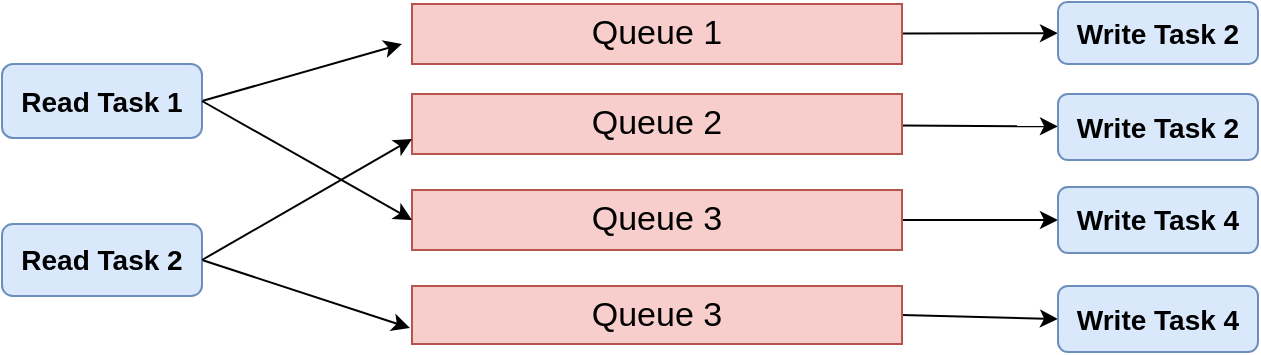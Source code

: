 <mxfile>
    <diagram id="_BjMg4p5x31hL4Gv-87s" name="第 1 页">
        <mxGraphModel dx="728" dy="412" grid="0" gridSize="10" guides="1" tooltips="1" connect="1" arrows="1" fold="1" page="1" pageScale="1" pageWidth="900" pageHeight="900" background="none" math="0" shadow="0">
            <root>
                <mxCell id="0"/>
                <mxCell id="1" parent="0"/>
                <mxCell id="13" style="edgeStyle=none;html=1;exitX=1;exitY=0.5;exitDx=0;exitDy=0;fontSize=17;" parent="1" source="7" edge="1">
                    <mxGeometry relative="1" as="geometry">
                        <mxPoint x="260" y="150" as="targetPoint"/>
                    </mxGeometry>
                </mxCell>
                <mxCell id="7" value="&lt;font style=&quot;font-size: 14px&quot;&gt;Read Task 1&lt;/font&gt;" style="rounded=1;whiteSpace=wrap;html=1;fillColor=#dae8fc;strokeColor=#6c8ebf;fontStyle=1" parent="1" vertex="1">
                    <mxGeometry x="60" y="160" width="100" height="37" as="geometry"/>
                </mxCell>
                <mxCell id="18" style="edgeStyle=none;html=1;exitX=1;exitY=0.5;exitDx=0;exitDy=0;fontSize=17;" parent="1" source="8" edge="1">
                    <mxGeometry relative="1" as="geometry">
                        <mxPoint x="264" y="292" as="targetPoint"/>
                    </mxGeometry>
                </mxCell>
                <mxCell id="8" value="&lt;font style=&quot;font-size: 14px&quot;&gt;&lt;font style=&quot;font-size: 14px&quot;&gt;Read Tas&lt;/font&gt;&lt;font style=&quot;font-size: 14px&quot;&gt;k 2&lt;/font&gt;&lt;/font&gt;" style="rounded=1;whiteSpace=wrap;html=1;fillColor=#dae8fc;strokeColor=#6c8ebf;fontStyle=1" parent="1" vertex="1">
                    <mxGeometry x="60" y="240" width="100" height="36" as="geometry"/>
                </mxCell>
                <mxCell id="23" value="" style="edgeStyle=none;html=1;fontSize=14;" parent="1" source="9" target="20" edge="1">
                    <mxGeometry relative="1" as="geometry"/>
                </mxCell>
                <mxCell id="9" value="Queue 1" style="rounded=0;whiteSpace=wrap;html=1;fontSize=17;fillColor=#f8cecc;strokeColor=#b85450;" parent="1" vertex="1">
                    <mxGeometry x="265" y="130" width="245" height="30" as="geometry"/>
                </mxCell>
                <mxCell id="24" value="" style="edgeStyle=none;html=1;fontSize=14;" parent="1" source="10" target="21" edge="1">
                    <mxGeometry relative="1" as="geometry"/>
                </mxCell>
                <mxCell id="10" value="Queue 2" style="rounded=0;whiteSpace=wrap;html=1;fontSize=17;fillColor=#f8cecc;strokeColor=#b85450;" parent="1" vertex="1">
                    <mxGeometry x="265" y="175" width="245" height="30" as="geometry"/>
                </mxCell>
                <mxCell id="25" value="" style="edgeStyle=none;html=1;fontSize=14;entryX=0;entryY=0.5;entryDx=0;entryDy=0;" parent="1" source="11" target="28" edge="1">
                    <mxGeometry relative="1" as="geometry">
                        <mxPoint x="600" y="284.143" as="targetPoint"/>
                    </mxGeometry>
                </mxCell>
                <mxCell id="11" value="Queue 3" style="rounded=0;whiteSpace=wrap;html=1;fontSize=17;fillColor=#f8cecc;strokeColor=#b85450;" parent="1" vertex="1">
                    <mxGeometry x="265" y="223" width="245" height="30" as="geometry"/>
                </mxCell>
                <mxCell id="14" style="edgeStyle=none;html=1;exitX=1;exitY=0.5;exitDx=0;exitDy=0;fontSize=17;entryX=0;entryY=0.5;entryDx=0;entryDy=0;" parent="1" source="7" target="11" edge="1">
                    <mxGeometry relative="1" as="geometry">
                        <mxPoint x="270" y="160" as="targetPoint"/>
                        <mxPoint x="180" y="195" as="sourcePoint"/>
                    </mxGeometry>
                </mxCell>
                <mxCell id="17" style="edgeStyle=none;html=1;exitX=1;exitY=0.5;exitDx=0;exitDy=0;entryX=0;entryY=0.75;entryDx=0;entryDy=0;fontSize=17;" parent="1" source="8" target="10" edge="1">
                    <mxGeometry relative="1" as="geometry">
                        <mxPoint x="180" y="285" as="sourcePoint"/>
                        <mxPoint x="275" y="162.5" as="targetPoint"/>
                    </mxGeometry>
                </mxCell>
                <mxCell id="20" value="&lt;font style=&quot;font-size: 14px&quot;&gt;&lt;font style=&quot;font-size: 14px&quot;&gt;Write Tas&lt;/font&gt;&lt;font style=&quot;font-size: 14px&quot;&gt;k 2&lt;/font&gt;&lt;/font&gt;" style="rounded=1;whiteSpace=wrap;html=1;fillColor=#dae8fc;strokeColor=#6c8ebf;fontStyle=1" parent="1" vertex="1">
                    <mxGeometry x="588" y="129" width="100" height="31" as="geometry"/>
                </mxCell>
                <mxCell id="21" value="&lt;font style=&quot;font-size: 14px&quot;&gt;&lt;font style=&quot;font-size: 14px&quot;&gt;Write Tas&lt;/font&gt;&lt;font style=&quot;font-size: 14px&quot;&gt;k 2&lt;/font&gt;&lt;/font&gt;" style="rounded=1;whiteSpace=wrap;html=1;fillColor=#dae8fc;strokeColor=#6c8ebf;fontStyle=1" parent="1" vertex="1">
                    <mxGeometry x="588" y="175" width="100" height="33" as="geometry"/>
                </mxCell>
                <mxCell id="30" style="edgeStyle=none;html=1;exitX=1;exitY=0.5;exitDx=0;exitDy=0;entryX=0;entryY=0.5;entryDx=0;entryDy=0;" edge="1" parent="1" source="26" target="29">
                    <mxGeometry relative="1" as="geometry"/>
                </mxCell>
                <mxCell id="26" value="Queue 3" style="rounded=0;whiteSpace=wrap;html=1;fontSize=17;fillColor=#f8cecc;strokeColor=#b85450;" vertex="1" parent="1">
                    <mxGeometry x="265" y="271" width="245" height="29" as="geometry"/>
                </mxCell>
                <mxCell id="28" value="&lt;font style=&quot;font-size: 14px&quot;&gt;&lt;font style=&quot;font-size: 14px&quot;&gt;Write Tas&lt;/font&gt;&lt;font style=&quot;font-size: 14px&quot;&gt;k 4&lt;/font&gt;&lt;/font&gt;" style="rounded=1;whiteSpace=wrap;html=1;fillColor=#dae8fc;strokeColor=#6c8ebf;fontStyle=1" vertex="1" parent="1">
                    <mxGeometry x="588" y="221.5" width="100" height="33" as="geometry"/>
                </mxCell>
                <mxCell id="29" value="&lt;font style=&quot;font-size: 14px&quot;&gt;&lt;font style=&quot;font-size: 14px&quot;&gt;Write Tas&lt;/font&gt;&lt;font style=&quot;font-size: 14px&quot;&gt;k 4&lt;/font&gt;&lt;/font&gt;" style="rounded=1;whiteSpace=wrap;html=1;fillColor=#dae8fc;strokeColor=#6c8ebf;fontStyle=1" vertex="1" parent="1">
                    <mxGeometry x="588" y="271" width="100" height="33" as="geometry"/>
                </mxCell>
            </root>
        </mxGraphModel>
    </diagram>
</mxfile>